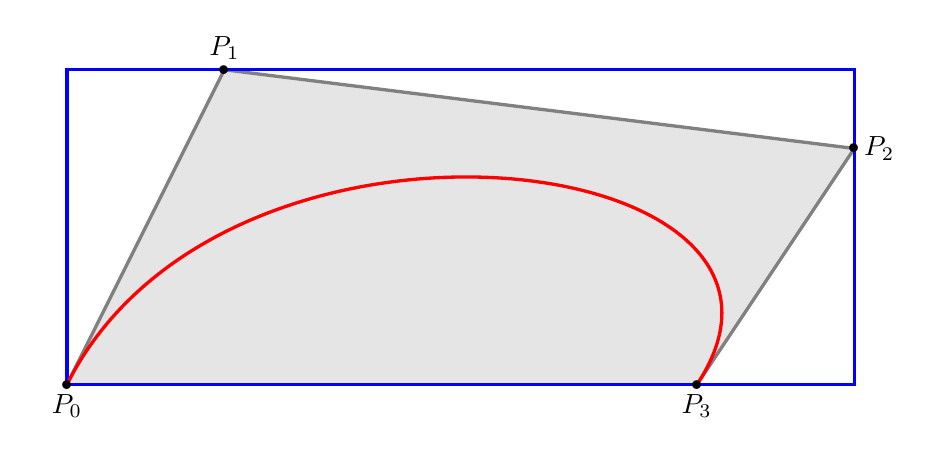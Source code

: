 ﻿\begin{tikzpicture}[scale=2]
\tikzset{
line/.style = {
 very thick
},
vector/.style = {
thick,-latex
},
dot/.style = {
insert path={
  node[scale=3]{.}
}
}
}
% la courbe
\path
  (0,0) coordinate (P0)
  (1,2) coordinate (P1)
  (	5,1.5)  coordinate (P2)
  (4,0) coordinate (P3)
;
\fill[gray!20, line]
  (P0)  -- (P1) -- (P2) -- (P3) -- cycle
;
\draw[gray, line]
  (P0)  -- (P1) -- (P2) -- (P3)
;
\draw[blue, line]
  (P0)  rectangle (5,2)
;
\draw[red, line]
  (P0)  .. controls (P1) and (P2) .. (P3)
;
\path
  (P0) [dot] node[below]{$P_0$}
  (P1) [dot] node[above]{$P_1$}
  (P2) [dot] node[right]{$P_2$}
  (P3) [dot] node[below]{$P_3$}
;

\end{tikzpicture}